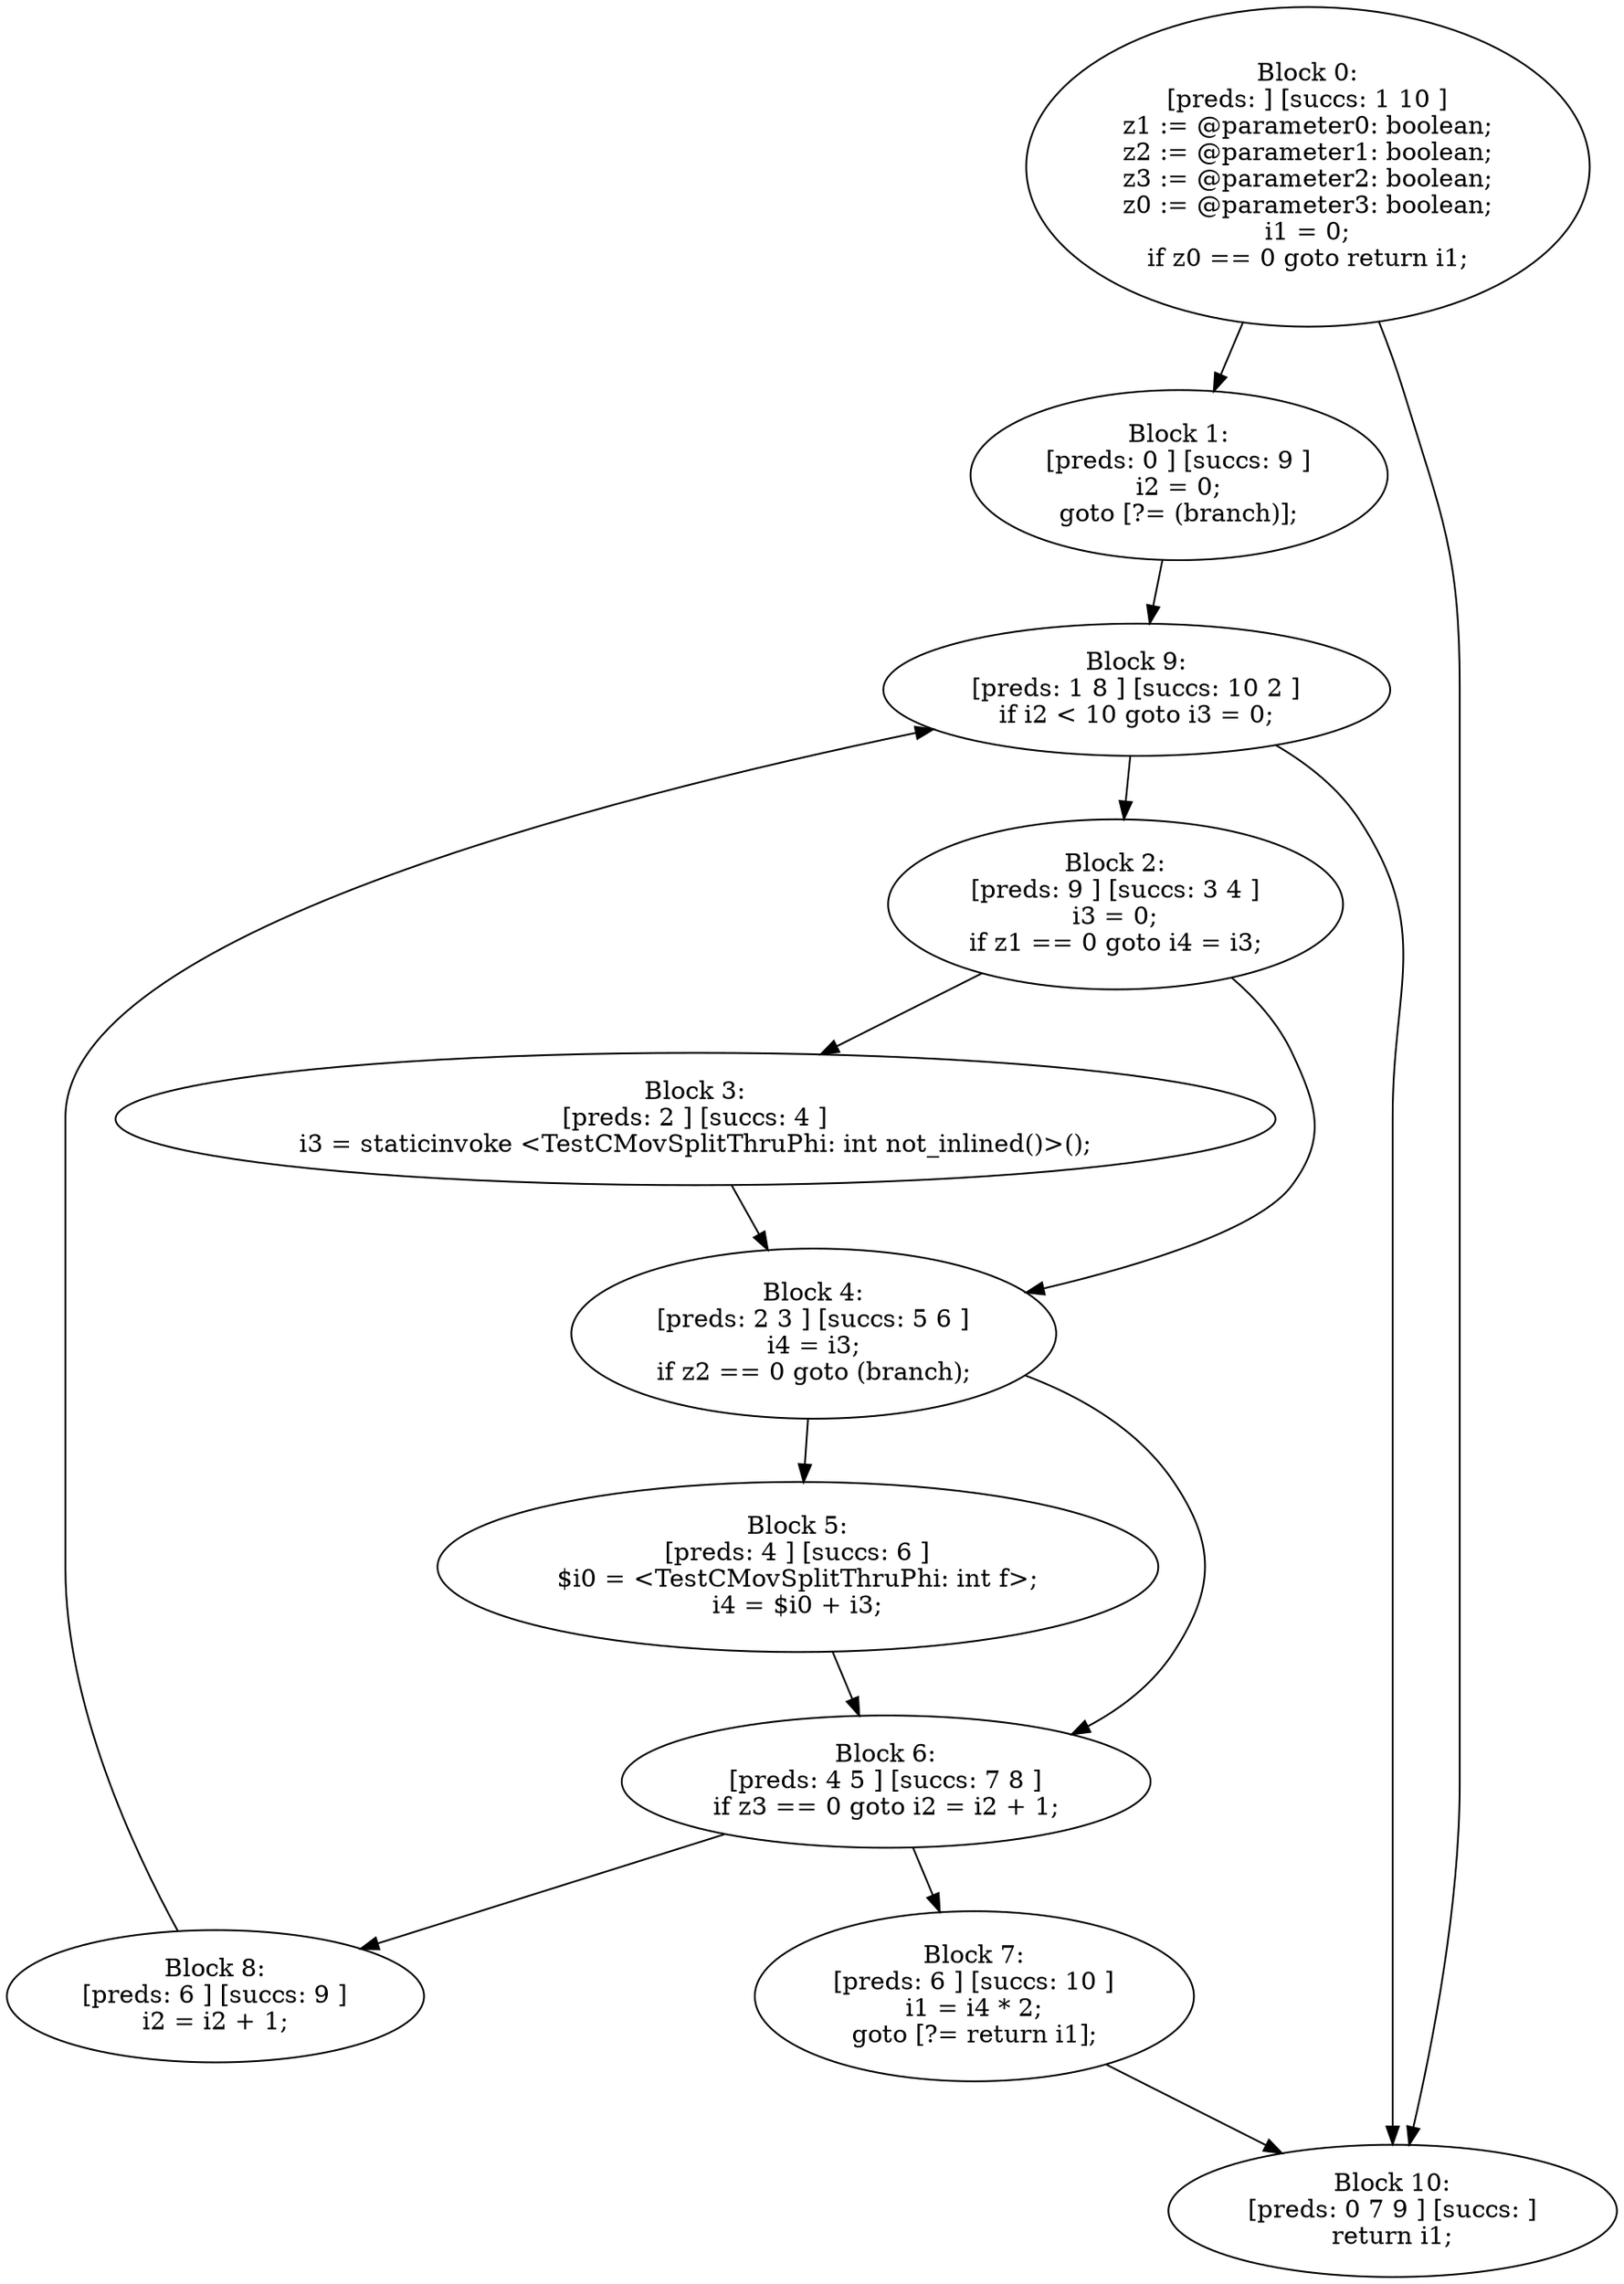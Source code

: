 digraph "unitGraph" {
    "Block 0:
[preds: ] [succs: 1 10 ]
z1 := @parameter0: boolean;
z2 := @parameter1: boolean;
z3 := @parameter2: boolean;
z0 := @parameter3: boolean;
i1 = 0;
if z0 == 0 goto return i1;
"
    "Block 1:
[preds: 0 ] [succs: 9 ]
i2 = 0;
goto [?= (branch)];
"
    "Block 2:
[preds: 9 ] [succs: 3 4 ]
i3 = 0;
if z1 == 0 goto i4 = i3;
"
    "Block 3:
[preds: 2 ] [succs: 4 ]
i3 = staticinvoke <TestCMovSplitThruPhi: int not_inlined()>();
"
    "Block 4:
[preds: 2 3 ] [succs: 5 6 ]
i4 = i3;
if z2 == 0 goto (branch);
"
    "Block 5:
[preds: 4 ] [succs: 6 ]
$i0 = <TestCMovSplitThruPhi: int f>;
i4 = $i0 + i3;
"
    "Block 6:
[preds: 4 5 ] [succs: 7 8 ]
if z3 == 0 goto i2 = i2 + 1;
"
    "Block 7:
[preds: 6 ] [succs: 10 ]
i1 = i4 * 2;
goto [?= return i1];
"
    "Block 8:
[preds: 6 ] [succs: 9 ]
i2 = i2 + 1;
"
    "Block 9:
[preds: 1 8 ] [succs: 10 2 ]
if i2 < 10 goto i3 = 0;
"
    "Block 10:
[preds: 0 7 9 ] [succs: ]
return i1;
"
    "Block 0:
[preds: ] [succs: 1 10 ]
z1 := @parameter0: boolean;
z2 := @parameter1: boolean;
z3 := @parameter2: boolean;
z0 := @parameter3: boolean;
i1 = 0;
if z0 == 0 goto return i1;
"->"Block 1:
[preds: 0 ] [succs: 9 ]
i2 = 0;
goto [?= (branch)];
";
    "Block 0:
[preds: ] [succs: 1 10 ]
z1 := @parameter0: boolean;
z2 := @parameter1: boolean;
z3 := @parameter2: boolean;
z0 := @parameter3: boolean;
i1 = 0;
if z0 == 0 goto return i1;
"->"Block 10:
[preds: 0 7 9 ] [succs: ]
return i1;
";
    "Block 1:
[preds: 0 ] [succs: 9 ]
i2 = 0;
goto [?= (branch)];
"->"Block 9:
[preds: 1 8 ] [succs: 10 2 ]
if i2 < 10 goto i3 = 0;
";
    "Block 2:
[preds: 9 ] [succs: 3 4 ]
i3 = 0;
if z1 == 0 goto i4 = i3;
"->"Block 3:
[preds: 2 ] [succs: 4 ]
i3 = staticinvoke <TestCMovSplitThruPhi: int not_inlined()>();
";
    "Block 2:
[preds: 9 ] [succs: 3 4 ]
i3 = 0;
if z1 == 0 goto i4 = i3;
"->"Block 4:
[preds: 2 3 ] [succs: 5 6 ]
i4 = i3;
if z2 == 0 goto (branch);
";
    "Block 3:
[preds: 2 ] [succs: 4 ]
i3 = staticinvoke <TestCMovSplitThruPhi: int not_inlined()>();
"->"Block 4:
[preds: 2 3 ] [succs: 5 6 ]
i4 = i3;
if z2 == 0 goto (branch);
";
    "Block 4:
[preds: 2 3 ] [succs: 5 6 ]
i4 = i3;
if z2 == 0 goto (branch);
"->"Block 5:
[preds: 4 ] [succs: 6 ]
$i0 = <TestCMovSplitThruPhi: int f>;
i4 = $i0 + i3;
";
    "Block 4:
[preds: 2 3 ] [succs: 5 6 ]
i4 = i3;
if z2 == 0 goto (branch);
"->"Block 6:
[preds: 4 5 ] [succs: 7 8 ]
if z3 == 0 goto i2 = i2 + 1;
";
    "Block 5:
[preds: 4 ] [succs: 6 ]
$i0 = <TestCMovSplitThruPhi: int f>;
i4 = $i0 + i3;
"->"Block 6:
[preds: 4 5 ] [succs: 7 8 ]
if z3 == 0 goto i2 = i2 + 1;
";
    "Block 6:
[preds: 4 5 ] [succs: 7 8 ]
if z3 == 0 goto i2 = i2 + 1;
"->"Block 7:
[preds: 6 ] [succs: 10 ]
i1 = i4 * 2;
goto [?= return i1];
";
    "Block 6:
[preds: 4 5 ] [succs: 7 8 ]
if z3 == 0 goto i2 = i2 + 1;
"->"Block 8:
[preds: 6 ] [succs: 9 ]
i2 = i2 + 1;
";
    "Block 7:
[preds: 6 ] [succs: 10 ]
i1 = i4 * 2;
goto [?= return i1];
"->"Block 10:
[preds: 0 7 9 ] [succs: ]
return i1;
";
    "Block 8:
[preds: 6 ] [succs: 9 ]
i2 = i2 + 1;
"->"Block 9:
[preds: 1 8 ] [succs: 10 2 ]
if i2 < 10 goto i3 = 0;
";
    "Block 9:
[preds: 1 8 ] [succs: 10 2 ]
if i2 < 10 goto i3 = 0;
"->"Block 10:
[preds: 0 7 9 ] [succs: ]
return i1;
";
    "Block 9:
[preds: 1 8 ] [succs: 10 2 ]
if i2 < 10 goto i3 = 0;
"->"Block 2:
[preds: 9 ] [succs: 3 4 ]
i3 = 0;
if z1 == 0 goto i4 = i3;
";
}
